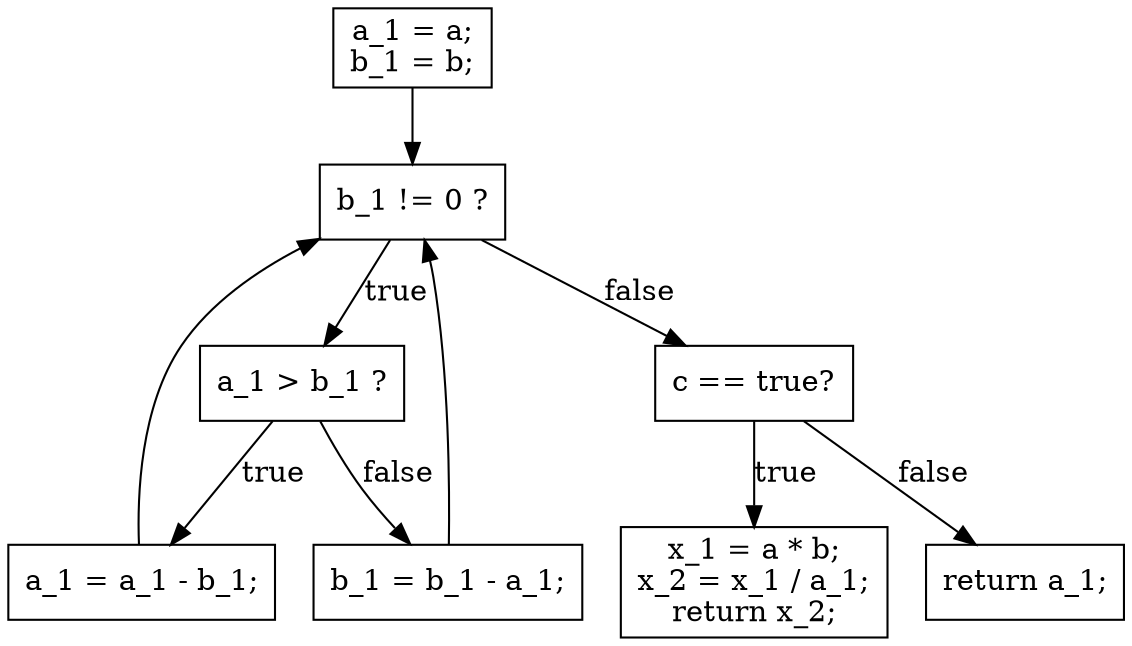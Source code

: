 digraph {
    node [
        shape = "box"
    ]
    fontname = "Helvetica"
    fontsize = 8


    assign [
        label = "a_1 = a;\nb_1 = b;"
    ]

    while [
        label = "b_1 != 0 ?"
    ]

    a1b1 [
        label = "a_1 > b_1 ?"
    ]

    a1 [
        label = "a_1 = a_1 - b_1;"
    ]

    b1 [
        label = "b_1 = b_1 - a_1;"
    ]

    if [
        label = "c == true?"
    ]

    x1x2 [
        label = "x_1 = a * b;\nx_2 = x_1 / a_1;\nreturn x_2;"
    ]

    ret [
        label = "return a_1;"
    ]

    assign -> while;
    while -> a1b1 [
        label = "true"
    ] 

    a1b1 -> a1 [
        label = "true"
    ]

    a1b1 -> b1 [
        label = "false"
    ] 

    a1 -> while;
    b1 -> while;

    while -> if [
        label = "false"
    ]

    if -> x1x2 [
        label = "true"
    ]

    if -> ret [
        label = "false"
    ]
}
